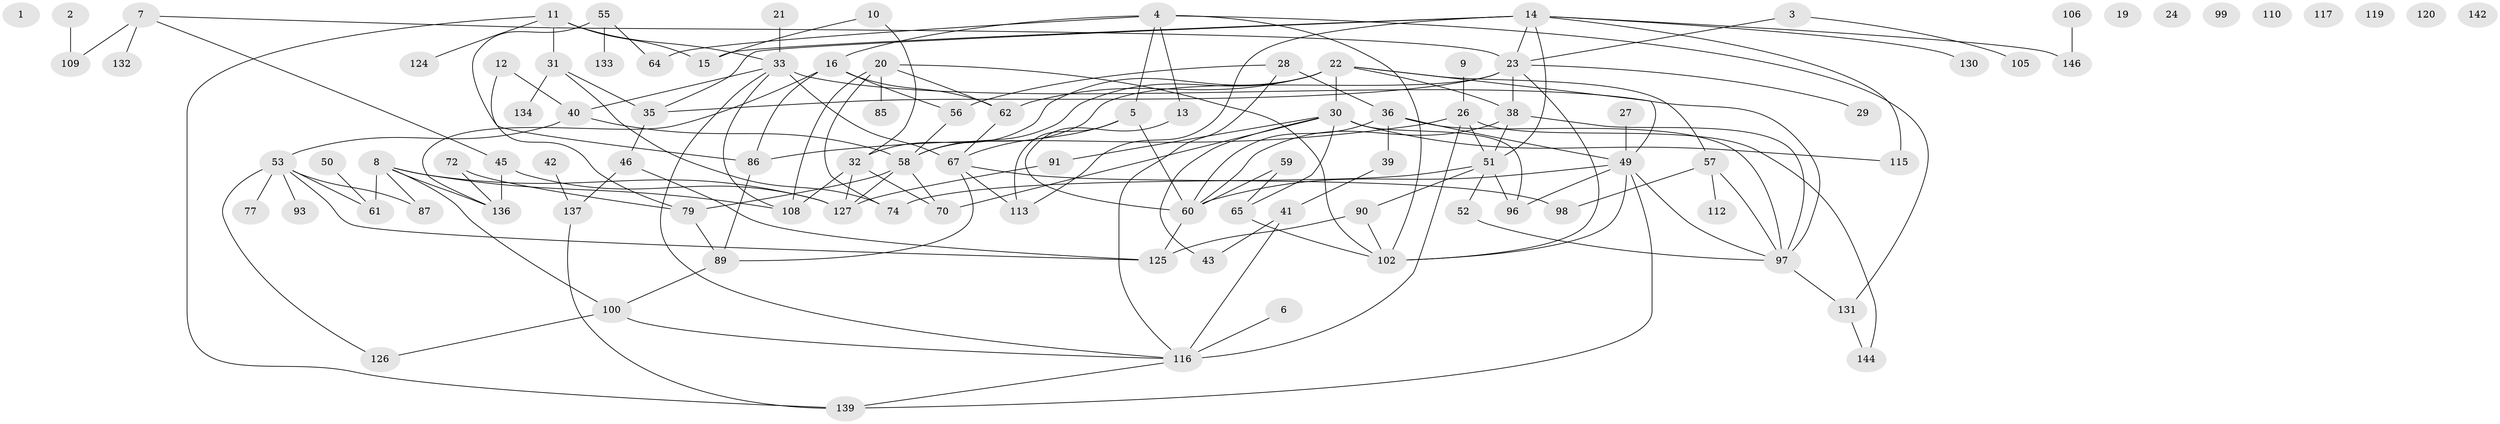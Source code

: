 // Generated by graph-tools (version 1.1) at 2025/23/03/03/25 07:23:25]
// undirected, 101 vertices, 157 edges
graph export_dot {
graph [start="1"]
  node [color=gray90,style=filled];
  1;
  2;
  3 [super="+73"];
  4 [super="+104"];
  5 [super="+66"];
  6;
  7 [super="+25"];
  8 [super="+103"];
  9;
  10;
  11 [super="+78"];
  12 [super="+18"];
  13 [super="+129"];
  14 [super="+17"];
  15 [super="+141"];
  16 [super="+34"];
  19;
  20 [super="+48"];
  21;
  22 [super="+82"];
  23 [super="+76"];
  24;
  26 [super="+94"];
  27;
  28 [super="+80"];
  29;
  30 [super="+75"];
  31 [super="+63"];
  32 [super="+140"];
  33 [super="+37"];
  35 [super="+88"];
  36 [super="+54"];
  38 [super="+114"];
  39 [super="+143"];
  40 [super="+84"];
  41;
  42;
  43 [super="+44"];
  45 [super="+47"];
  46 [super="+71"];
  49 [super="+83"];
  50;
  51 [super="+68"];
  52 [super="+111"];
  53 [super="+95"];
  55;
  56;
  57 [super="+69"];
  58 [super="+92"];
  59;
  60 [super="+81"];
  61 [super="+128"];
  62;
  64;
  65;
  67 [super="+121"];
  70 [super="+135"];
  72;
  74;
  77;
  79;
  85;
  86 [super="+123"];
  87;
  89 [super="+148"];
  90 [super="+145"];
  91;
  93;
  96 [super="+101"];
  97 [super="+107"];
  98;
  99;
  100 [super="+118"];
  102;
  105;
  106;
  108;
  109;
  110;
  112;
  113;
  115 [super="+122"];
  116 [super="+138"];
  117;
  119;
  120;
  124;
  125;
  126;
  127;
  130;
  131;
  132;
  133;
  134;
  136;
  137;
  139 [super="+147"];
  142;
  144;
  146;
  2 -- 109;
  3 -- 105;
  3 -- 23;
  4 -- 64;
  4 -- 102;
  4 -- 131;
  4 -- 16;
  4 -- 5;
  4 -- 13;
  5 -- 60;
  5 -- 67;
  5 -- 113;
  6 -- 116 [weight=2];
  7 -- 132;
  7 -- 45;
  7 -- 23;
  7 -- 109;
  8 -- 127;
  8 -- 100;
  8 -- 87;
  8 -- 108;
  8 -- 136;
  8 -- 61;
  9 -- 26;
  10 -- 15;
  10 -- 32;
  11 -- 31;
  11 -- 15;
  11 -- 124;
  11 -- 33;
  11 -- 139;
  12 -- 79;
  12 -- 40;
  13 -- 60;
  14 -- 51;
  14 -- 115;
  14 -- 130;
  14 -- 146;
  14 -- 113;
  14 -- 35;
  14 -- 15;
  14 -- 23;
  16 -- 56;
  16 -- 62;
  16 -- 86;
  16 -- 136;
  20 -- 74;
  20 -- 102;
  20 -- 108;
  20 -- 85;
  20 -- 62;
  21 -- 33;
  22 -- 30;
  22 -- 38;
  22 -- 49;
  22 -- 62;
  22 -- 32;
  22 -- 58;
  22 -- 57;
  23 -- 38;
  23 -- 35;
  23 -- 102;
  23 -- 29;
  23 -- 58;
  26 -- 51;
  26 -- 86;
  26 -- 144;
  26 -- 116;
  27 -- 49;
  28 -- 56;
  28 -- 116;
  28 -- 36;
  30 -- 91;
  30 -- 96;
  30 -- 65;
  30 -- 70;
  30 -- 43;
  30 -- 115;
  31 -- 74;
  31 -- 134;
  31 -- 35;
  32 -- 108;
  32 -- 127;
  32 -- 70;
  33 -- 97;
  33 -- 108;
  33 -- 67;
  33 -- 40;
  33 -- 116;
  35 -- 46 [weight=2];
  36 -- 49;
  36 -- 39;
  36 -- 97;
  36 -- 60;
  38 -- 51;
  38 -- 97;
  38 -- 60;
  39 -- 41;
  40 -- 53;
  40 -- 58;
  41 -- 43;
  41 -- 116;
  42 -- 137;
  45 -- 136;
  45 -- 127;
  46 -- 137;
  46 -- 125;
  49 -- 102 [weight=2];
  49 -- 139;
  49 -- 96;
  49 -- 97;
  49 -- 60;
  50 -- 61;
  51 -- 52;
  51 -- 74;
  51 -- 90;
  51 -- 96;
  52 -- 97;
  53 -- 87;
  53 -- 93;
  53 -- 125;
  53 -- 77;
  53 -- 126;
  53 -- 61;
  55 -- 64;
  55 -- 133;
  55 -- 86;
  56 -- 58;
  57 -- 98;
  57 -- 97;
  57 -- 112;
  58 -- 70 [weight=2];
  58 -- 127;
  58 -- 79;
  59 -- 65;
  59 -- 60;
  60 -- 125;
  62 -- 67;
  65 -- 102;
  67 -- 98;
  67 -- 113;
  67 -- 89;
  72 -- 79;
  72 -- 136;
  79 -- 89;
  86 -- 89;
  89 -- 100;
  90 -- 125;
  90 -- 102;
  91 -- 127;
  97 -- 131;
  100 -- 126;
  100 -- 116;
  106 -- 146;
  116 -- 139;
  131 -- 144;
  137 -- 139;
}
